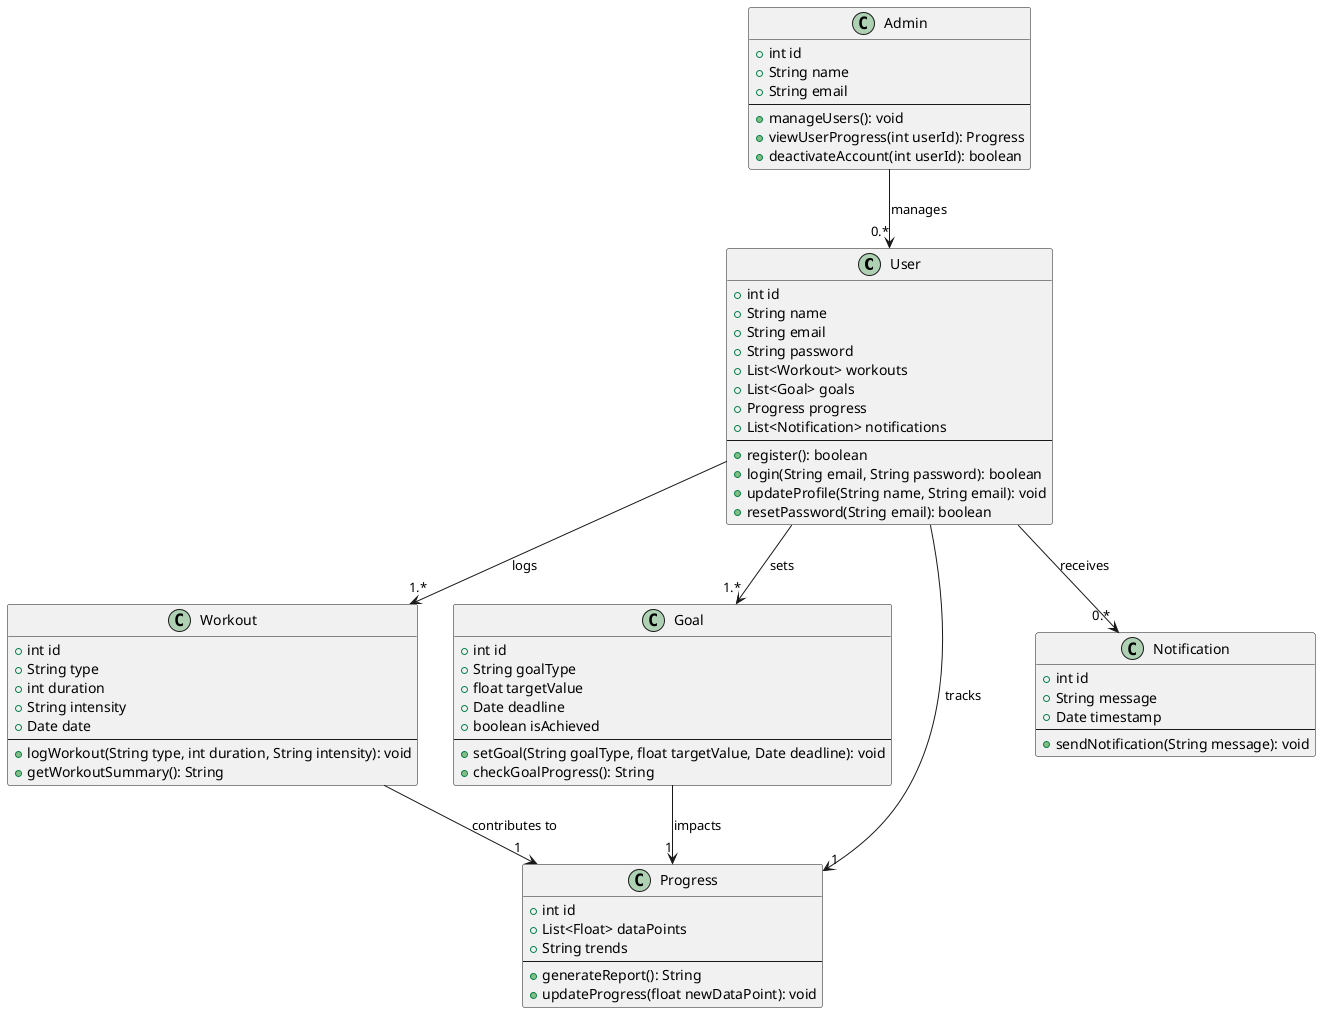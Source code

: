 
@startuml
class User {
    +int id
    +String name
    +String email
    +String password
    +List<Workout> workouts
    +List<Goal> goals
    +Progress progress
    +List<Notification> notifications
    --
    +register(): boolean
    +login(String email, String password): boolean
    +updateProfile(String name, String email): void
    +resetPassword(String email): boolean
}

class Workout {
    +int id
    +String type
    +int duration
    +String intensity
    +Date date
    --
    +logWorkout(String type, int duration, String intensity): void
    +getWorkoutSummary(): String
}

class Goal {
    +int id
    +String goalType
    +float targetValue
    +Date deadline
    +boolean isAchieved
    --
    +setGoal(String goalType, float targetValue, Date deadline): void
    +checkGoalProgress(): String
}

class Progress {
    +int id
    +List<Float> dataPoints
    +String trends
    --
    +generateReport(): String
    +updateProgress(float newDataPoint): void
}

class Notification {
    +int id
    +String message
    +Date timestamp
    --
    +sendNotification(String message): void
}

class Admin {
    +int id
    +String name
    +String email
    --
    +manageUsers(): void
    +viewUserProgress(int userId): Progress
    +deactivateAccount(int userId): boolean
}


User --> "1.*" Workout : "logs"
User --> "1.*" Goal : "sets"
User --> "1" Progress : "tracks"
User --> "0.*" Notification : "receives"
Admin --> "0.*" User : "manages"
Workout --> "1" Progress : "contributes to"
Goal --> "1" Progress : "impacts"
@enduml
